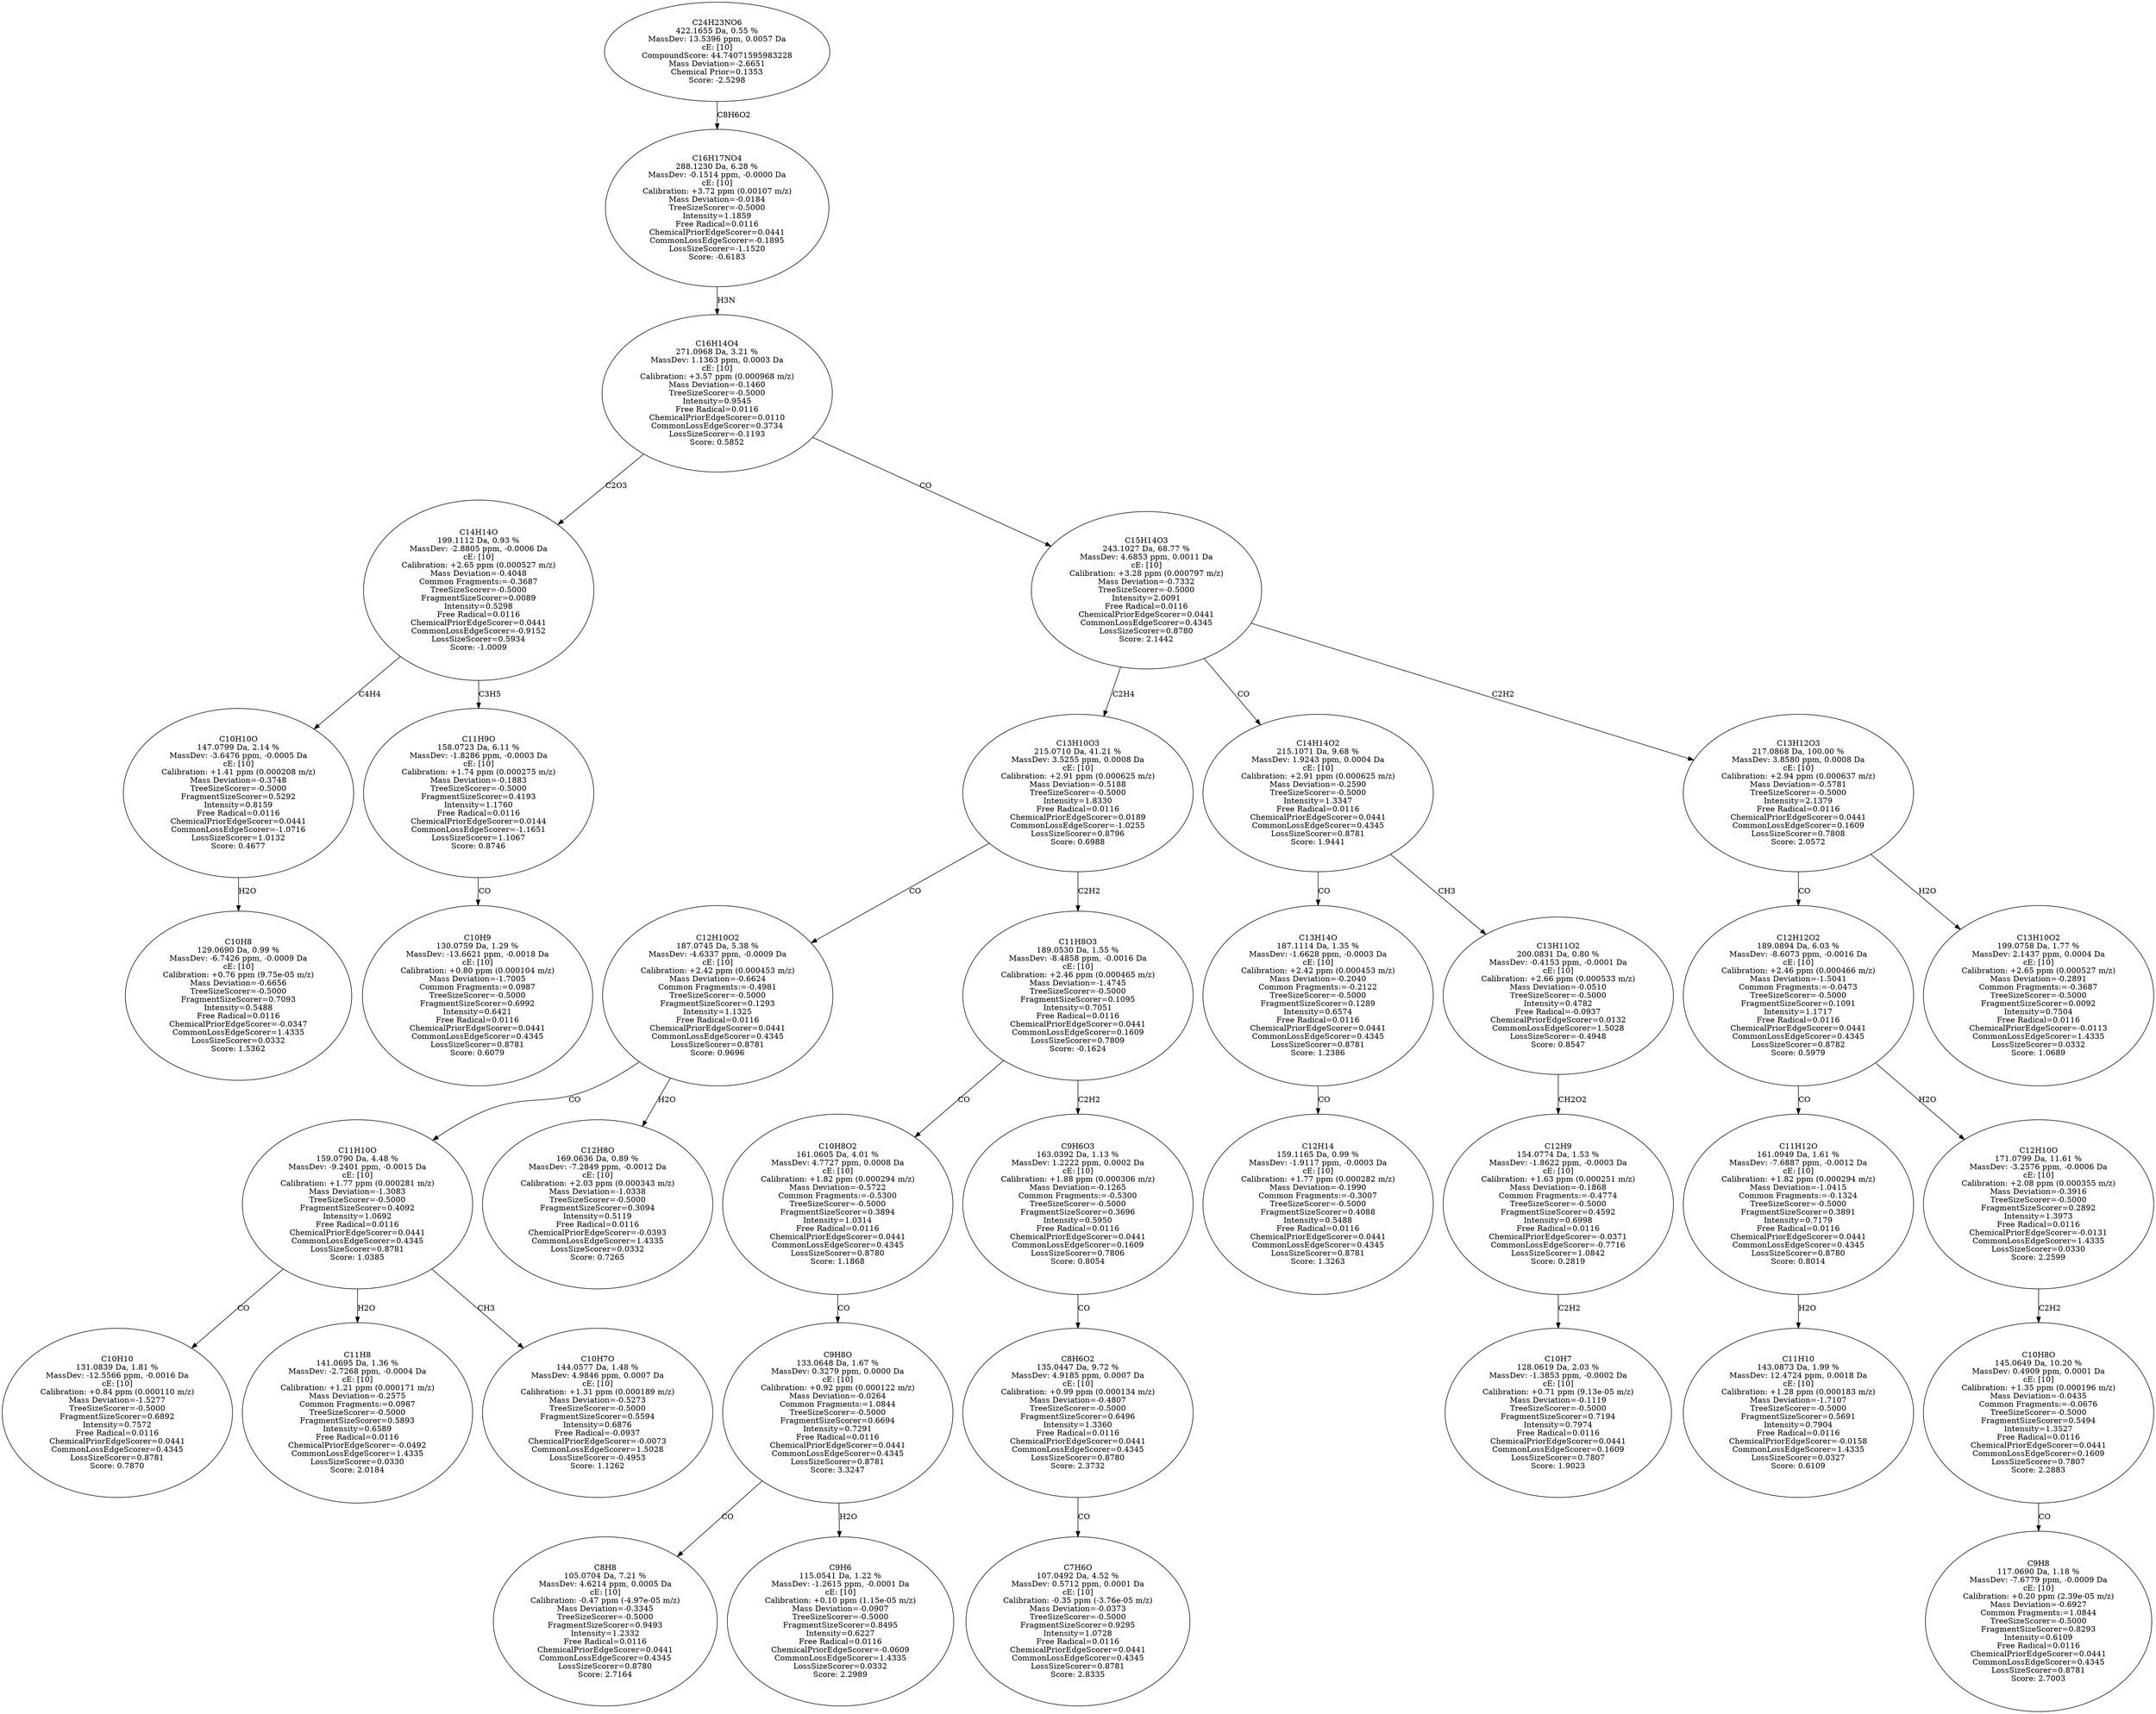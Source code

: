 strict digraph {
v1 [label="C10H8\n129.0690 Da, 0.99 %\nMassDev: -6.7426 ppm, -0.0009 Da\ncE: [10]\nCalibration: +0.76 ppm (9.75e-05 m/z)\nMass Deviation=-0.6656\nTreeSizeScorer=-0.5000\nFragmentSizeScorer=0.7093\nIntensity=0.5488\nFree Radical=0.0116\nChemicalPriorEdgeScorer=-0.0347\nCommonLossEdgeScorer=1.4335\nLossSizeScorer=0.0332\nScore: 1.5362"];
v2 [label="C10H10O\n147.0799 Da, 2.14 %\nMassDev: -3.6476 ppm, -0.0005 Da\ncE: [10]\nCalibration: +1.41 ppm (0.000208 m/z)\nMass Deviation=-0.3748\nTreeSizeScorer=-0.5000\nFragmentSizeScorer=0.5292\nIntensity=0.8159\nFree Radical=0.0116\nChemicalPriorEdgeScorer=0.0441\nCommonLossEdgeScorer=-1.0716\nLossSizeScorer=1.0132\nScore: 0.4677"];
v3 [label="C10H9\n130.0759 Da, 1.29 %\nMassDev: -13.6621 ppm, -0.0018 Da\ncE: [10]\nCalibration: +0.80 ppm (0.000104 m/z)\nMass Deviation=-1.7005\nCommon Fragments:=0.0987\nTreeSizeScorer=-0.5000\nFragmentSizeScorer=0.6992\nIntensity=0.6421\nFree Radical=0.0116\nChemicalPriorEdgeScorer=0.0441\nCommonLossEdgeScorer=0.4345\nLossSizeScorer=0.8781\nScore: 0.6079"];
v4 [label="C11H9O\n158.0723 Da, 6.11 %\nMassDev: -1.8286 ppm, -0.0003 Da\ncE: [10]\nCalibration: +1.74 ppm (0.000275 m/z)\nMass Deviation=-0.1883\nTreeSizeScorer=-0.5000\nFragmentSizeScorer=0.4193\nIntensity=1.1760\nFree Radical=0.0116\nChemicalPriorEdgeScorer=0.0144\nCommonLossEdgeScorer=-1.1651\nLossSizeScorer=1.1067\nScore: 0.8746"];
v5 [label="C14H14O\n199.1112 Da, 0.93 %\nMassDev: -2.8805 ppm, -0.0006 Da\ncE: [10]\nCalibration: +2.65 ppm (0.000527 m/z)\nMass Deviation=-0.4048\nCommon Fragments:=-0.3687\nTreeSizeScorer=-0.5000\nFragmentSizeScorer=0.0089\nIntensity=0.5298\nFree Radical=0.0116\nChemicalPriorEdgeScorer=0.0441\nCommonLossEdgeScorer=-0.9152\nLossSizeScorer=0.5934\nScore: -1.0009"];
v6 [label="C10H10\n131.0839 Da, 1.81 %\nMassDev: -12.5566 ppm, -0.0016 Da\ncE: [10]\nCalibration: +0.84 ppm (0.000110 m/z)\nMass Deviation=-1.5277\nTreeSizeScorer=-0.5000\nFragmentSizeScorer=0.6892\nIntensity=0.7572\nFree Radical=0.0116\nChemicalPriorEdgeScorer=0.0441\nCommonLossEdgeScorer=0.4345\nLossSizeScorer=0.8781\nScore: 0.7870"];
v7 [label="C11H8\n141.0695 Da, 1.36 %\nMassDev: -2.7268 ppm, -0.0004 Da\ncE: [10]\nCalibration: +1.21 ppm (0.000171 m/z)\nMass Deviation=-0.2575\nCommon Fragments:=0.0987\nTreeSizeScorer=-0.5000\nFragmentSizeScorer=0.5893\nIntensity=0.6589\nFree Radical=0.0116\nChemicalPriorEdgeScorer=-0.0492\nCommonLossEdgeScorer=1.4335\nLossSizeScorer=0.0330\nScore: 2.0184"];
v8 [label="C10H7O\n144.0577 Da, 1.48 %\nMassDev: 4.9846 ppm, 0.0007 Da\ncE: [10]\nCalibration: +1.31 ppm (0.000189 m/z)\nMass Deviation=-0.5273\nTreeSizeScorer=-0.5000\nFragmentSizeScorer=0.5594\nIntensity=0.6876\nFree Radical=-0.0937\nChemicalPriorEdgeScorer=-0.0073\nCommonLossEdgeScorer=1.5028\nLossSizeScorer=-0.4953\nScore: 1.1262"];
v9 [label="C11H10O\n159.0790 Da, 4.48 %\nMassDev: -9.2401 ppm, -0.0015 Da\ncE: [10]\nCalibration: +1.77 ppm (0.000281 m/z)\nMass Deviation=-1.3083\nTreeSizeScorer=-0.5000\nFragmentSizeScorer=0.4092\nIntensity=1.0692\nFree Radical=0.0116\nChemicalPriorEdgeScorer=0.0441\nCommonLossEdgeScorer=0.4345\nLossSizeScorer=0.8781\nScore: 1.0385"];
v10 [label="C12H8O\n169.0636 Da, 0.89 %\nMassDev: -7.2849 ppm, -0.0012 Da\ncE: [10]\nCalibration: +2.03 ppm (0.000343 m/z)\nMass Deviation=-1.0338\nTreeSizeScorer=-0.5000\nFragmentSizeScorer=0.3094\nIntensity=0.5119\nFree Radical=0.0116\nChemicalPriorEdgeScorer=-0.0393\nCommonLossEdgeScorer=1.4335\nLossSizeScorer=0.0332\nScore: 0.7265"];
v11 [label="C12H10O2\n187.0745 Da, 5.38 %\nMassDev: -4.6337 ppm, -0.0009 Da\ncE: [10]\nCalibration: +2.42 ppm (0.000453 m/z)\nMass Deviation=-0.6624\nCommon Fragments:=-0.4981\nTreeSizeScorer=-0.5000\nFragmentSizeScorer=0.1293\nIntensity=1.1325\nFree Radical=0.0116\nChemicalPriorEdgeScorer=0.0441\nCommonLossEdgeScorer=0.4345\nLossSizeScorer=0.8781\nScore: 0.9696"];
v12 [label="C8H8\n105.0704 Da, 7.21 %\nMassDev: 4.6214 ppm, 0.0005 Da\ncE: [10]\nCalibration: -0.47 ppm (-4.97e-05 m/z)\nMass Deviation=-0.3345\nTreeSizeScorer=-0.5000\nFragmentSizeScorer=0.9493\nIntensity=1.2332\nFree Radical=0.0116\nChemicalPriorEdgeScorer=0.0441\nCommonLossEdgeScorer=0.4345\nLossSizeScorer=0.8780\nScore: 2.7164"];
v13 [label="C9H6\n115.0541 Da, 1.22 %\nMassDev: -1.2615 ppm, -0.0001 Da\ncE: [10]\nCalibration: +0.10 ppm (1.15e-05 m/z)\nMass Deviation=-0.0907\nTreeSizeScorer=-0.5000\nFragmentSizeScorer=0.8495\nIntensity=0.6227\nFree Radical=0.0116\nChemicalPriorEdgeScorer=-0.0609\nCommonLossEdgeScorer=1.4335\nLossSizeScorer=0.0332\nScore: 2.2989"];
v14 [label="C9H8O\n133.0648 Da, 1.67 %\nMassDev: 0.3279 ppm, 0.0000 Da\ncE: [10]\nCalibration: +0.92 ppm (0.000122 m/z)\nMass Deviation=-0.0264\nCommon Fragments:=1.0844\nTreeSizeScorer=-0.5000\nFragmentSizeScorer=0.6694\nIntensity=0.7291\nFree Radical=0.0116\nChemicalPriorEdgeScorer=0.0441\nCommonLossEdgeScorer=0.4345\nLossSizeScorer=0.8781\nScore: 3.3247"];
v15 [label="C10H8O2\n161.0605 Da, 4.01 %\nMassDev: 4.7727 ppm, 0.0008 Da\ncE: [10]\nCalibration: +1.82 ppm (0.000294 m/z)\nMass Deviation=-0.5722\nCommon Fragments:=-0.5300\nTreeSizeScorer=-0.5000\nFragmentSizeScorer=0.3894\nIntensity=1.0314\nFree Radical=0.0116\nChemicalPriorEdgeScorer=0.0441\nCommonLossEdgeScorer=0.4345\nLossSizeScorer=0.8780\nScore: 1.1868"];
v16 [label="C7H6O\n107.0492 Da, 4.52 %\nMassDev: 0.5712 ppm, 0.0001 Da\ncE: [10]\nCalibration: -0.35 ppm (-3.76e-05 m/z)\nMass Deviation=-0.0373\nTreeSizeScorer=-0.5000\nFragmentSizeScorer=0.9295\nIntensity=1.0728\nFree Radical=0.0116\nChemicalPriorEdgeScorer=0.0441\nCommonLossEdgeScorer=0.4345\nLossSizeScorer=0.8781\nScore: 2.8335"];
v17 [label="C8H6O2\n135.0447 Da, 9.72 %\nMassDev: 4.9185 ppm, 0.0007 Da\ncE: [10]\nCalibration: +0.99 ppm (0.000134 m/z)\nMass Deviation=-0.4807\nTreeSizeScorer=-0.5000\nFragmentSizeScorer=0.6496\nIntensity=1.3360\nFree Radical=0.0116\nChemicalPriorEdgeScorer=0.0441\nCommonLossEdgeScorer=0.4345\nLossSizeScorer=0.8780\nScore: 2.3732"];
v18 [label="C9H6O3\n163.0392 Da, 1.13 %\nMassDev: 1.2222 ppm, 0.0002 Da\ncE: [10]\nCalibration: +1.88 ppm (0.000306 m/z)\nMass Deviation=-0.1265\nCommon Fragments:=-0.5300\nTreeSizeScorer=-0.5000\nFragmentSizeScorer=0.3696\nIntensity=0.5950\nFree Radical=0.0116\nChemicalPriorEdgeScorer=0.0441\nCommonLossEdgeScorer=0.1609\nLossSizeScorer=0.7806\nScore: 0.8054"];
v19 [label="C11H8O3\n189.0530 Da, 1.55 %\nMassDev: -8.4858 ppm, -0.0016 Da\ncE: [10]\nCalibration: +2.46 ppm (0.000465 m/z)\nMass Deviation=-1.4745\nTreeSizeScorer=-0.5000\nFragmentSizeScorer=0.1095\nIntensity=0.7051\nFree Radical=0.0116\nChemicalPriorEdgeScorer=0.0441\nCommonLossEdgeScorer=0.1609\nLossSizeScorer=0.7809\nScore: -0.1624"];
v20 [label="C13H10O3\n215.0710 Da, 41.21 %\nMassDev: 3.5255 ppm, 0.0008 Da\ncE: [10]\nCalibration: +2.91 ppm (0.000625 m/z)\nMass Deviation=-0.5188\nTreeSizeScorer=-0.5000\nIntensity=1.8330\nFree Radical=0.0116\nChemicalPriorEdgeScorer=0.0189\nCommonLossEdgeScorer=-1.0255\nLossSizeScorer=0.8796\nScore: 0.6988"];
v21 [label="C12H14\n159.1165 Da, 0.99 %\nMassDev: -1.9117 ppm, -0.0003 Da\ncE: [10]\nCalibration: +1.77 ppm (0.000282 m/z)\nMass Deviation=-0.1990\nCommon Fragments:=-0.3007\nTreeSizeScorer=-0.5000\nFragmentSizeScorer=0.4088\nIntensity=0.5488\nFree Radical=0.0116\nChemicalPriorEdgeScorer=0.0441\nCommonLossEdgeScorer=0.4345\nLossSizeScorer=0.8781\nScore: 1.3263"];
v22 [label="C13H14O\n187.1114 Da, 1.35 %\nMassDev: -1.6628 ppm, -0.0003 Da\ncE: [10]\nCalibration: +2.42 ppm (0.000453 m/z)\nMass Deviation=-0.2040\nCommon Fragments:=-0.2122\nTreeSizeScorer=-0.5000\nFragmentSizeScorer=0.1289\nIntensity=0.6574\nFree Radical=0.0116\nChemicalPriorEdgeScorer=0.0441\nCommonLossEdgeScorer=0.4345\nLossSizeScorer=0.8781\nScore: 1.2386"];
v23 [label="C10H7\n128.0619 Da, 2.03 %\nMassDev: -1.3853 ppm, -0.0002 Da\ncE: [10]\nCalibration: +0.71 ppm (9.13e-05 m/z)\nMass Deviation=-0.1119\nTreeSizeScorer=-0.5000\nFragmentSizeScorer=0.7194\nIntensity=0.7974\nFree Radical=0.0116\nChemicalPriorEdgeScorer=0.0441\nCommonLossEdgeScorer=0.1609\nLossSizeScorer=0.7807\nScore: 1.9023"];
v24 [label="C12H9\n154.0774 Da, 1.53 %\nMassDev: -1.8622 ppm, -0.0003 Da\ncE: [10]\nCalibration: +1.63 ppm (0.000251 m/z)\nMass Deviation=-0.1868\nCommon Fragments:=-0.4774\nTreeSizeScorer=-0.5000\nFragmentSizeScorer=0.4592\nIntensity=0.6998\nFree Radical=0.0116\nChemicalPriorEdgeScorer=-0.0371\nCommonLossEdgeScorer=-0.7716\nLossSizeScorer=1.0842\nScore: 0.2819"];
v25 [label="C13H11O2\n200.0831 Da, 0.80 %\nMassDev: -0.4153 ppm, -0.0001 Da\ncE: [10]\nCalibration: +2.66 ppm (0.000533 m/z)\nMass Deviation=-0.0510\nTreeSizeScorer=-0.5000\nIntensity=0.4782\nFree Radical=-0.0937\nChemicalPriorEdgeScorer=0.0132\nCommonLossEdgeScorer=1.5028\nLossSizeScorer=-0.4948\nScore: 0.8547"];
v26 [label="C14H14O2\n215.1071 Da, 9.68 %\nMassDev: 1.9243 ppm, 0.0004 Da\ncE: [10]\nCalibration: +2.91 ppm (0.000625 m/z)\nMass Deviation=-0.2590\nTreeSizeScorer=-0.5000\nIntensity=1.3347\nFree Radical=0.0116\nChemicalPriorEdgeScorer=0.0441\nCommonLossEdgeScorer=0.4345\nLossSizeScorer=0.8781\nScore: 1.9441"];
v27 [label="C11H10\n143.0873 Da, 1.99 %\nMassDev: 12.4724 ppm, 0.0018 Da\ncE: [10]\nCalibration: +1.28 ppm (0.000183 m/z)\nMass Deviation=-1.7107\nTreeSizeScorer=-0.5000\nFragmentSizeScorer=0.5691\nIntensity=0.7904\nFree Radical=0.0116\nChemicalPriorEdgeScorer=-0.0158\nCommonLossEdgeScorer=1.4335\nLossSizeScorer=0.0327\nScore: 0.6109"];
v28 [label="C11H12O\n161.0949 Da, 1.61 %\nMassDev: -7.6887 ppm, -0.0012 Da\ncE: [10]\nCalibration: +1.82 ppm (0.000294 m/z)\nMass Deviation=-1.0415\nCommon Fragments:=-0.1324\nTreeSizeScorer=-0.5000\nFragmentSizeScorer=0.3891\nIntensity=0.7179\nFree Radical=0.0116\nChemicalPriorEdgeScorer=0.0441\nCommonLossEdgeScorer=0.4345\nLossSizeScorer=0.8780\nScore: 0.8014"];
v29 [label="C9H8\n117.0690 Da, 1.18 %\nMassDev: -7.6779 ppm, -0.0009 Da\ncE: [10]\nCalibration: +0.20 ppm (2.39e-05 m/z)\nMass Deviation=-0.6927\nCommon Fragments:=1.0844\nTreeSizeScorer=-0.5000\nFragmentSizeScorer=0.8293\nIntensity=0.6109\nFree Radical=0.0116\nChemicalPriorEdgeScorer=0.0441\nCommonLossEdgeScorer=0.4345\nLossSizeScorer=0.8781\nScore: 2.7003"];
v30 [label="C10H8O\n145.0649 Da, 10.20 %\nMassDev: 0.4909 ppm, 0.0001 Da\ncE: [10]\nCalibration: +1.35 ppm (0.000196 m/z)\nMass Deviation=-0.0435\nCommon Fragments:=-0.0676\nTreeSizeScorer=-0.5000\nFragmentSizeScorer=0.5494\nIntensity=1.3527\nFree Radical=0.0116\nChemicalPriorEdgeScorer=0.0441\nCommonLossEdgeScorer=0.1609\nLossSizeScorer=0.7807\nScore: 2.2883"];
v31 [label="C12H10O\n171.0799 Da, 11.61 %\nMassDev: -3.2576 ppm, -0.0006 Da\ncE: [10]\nCalibration: +2.08 ppm (0.000355 m/z)\nMass Deviation=-0.3916\nTreeSizeScorer=-0.5000\nFragmentSizeScorer=0.2892\nIntensity=1.3973\nFree Radical=0.0116\nChemicalPriorEdgeScorer=-0.0131\nCommonLossEdgeScorer=1.4335\nLossSizeScorer=0.0330\nScore: 2.2599"];
v32 [label="C12H12O2\n189.0894 Da, 6.03 %\nMassDev: -8.6073 ppm, -0.0016 Da\ncE: [10]\nCalibration: +2.46 ppm (0.000466 m/z)\nMass Deviation=-1.5041\nCommon Fragments:=-0.0473\nTreeSizeScorer=-0.5000\nFragmentSizeScorer=0.1091\nIntensity=1.1717\nFree Radical=0.0116\nChemicalPriorEdgeScorer=0.0441\nCommonLossEdgeScorer=0.4345\nLossSizeScorer=0.8782\nScore: 0.5979"];
v33 [label="C13H10O2\n199.0758 Da, 1.77 %\nMassDev: 2.1437 ppm, 0.0004 Da\ncE: [10]\nCalibration: +2.65 ppm (0.000527 m/z)\nMass Deviation=-0.2891\nCommon Fragments:=-0.3687\nTreeSizeScorer=-0.5000\nFragmentSizeScorer=0.0092\nIntensity=0.7504\nFree Radical=0.0116\nChemicalPriorEdgeScorer=-0.0113\nCommonLossEdgeScorer=1.4335\nLossSizeScorer=0.0332\nScore: 1.0689"];
v34 [label="C13H12O3\n217.0868 Da, 100.00 %\nMassDev: 3.8580 ppm, 0.0008 Da\ncE: [10]\nCalibration: +2.94 ppm (0.000637 m/z)\nMass Deviation=-0.5781\nTreeSizeScorer=-0.5000\nIntensity=2.1379\nFree Radical=0.0116\nChemicalPriorEdgeScorer=0.0441\nCommonLossEdgeScorer=0.1609\nLossSizeScorer=0.7808\nScore: 2.0572"];
v35 [label="C15H14O3\n243.1027 Da, 68.77 %\nMassDev: 4.6853 ppm, 0.0011 Da\ncE: [10]\nCalibration: +3.28 ppm (0.000797 m/z)\nMass Deviation=-0.7332\nTreeSizeScorer=-0.5000\nIntensity=2.0091\nFree Radical=0.0116\nChemicalPriorEdgeScorer=0.0441\nCommonLossEdgeScorer=0.4345\nLossSizeScorer=0.8780\nScore: 2.1442"];
v36 [label="C16H14O4\n271.0968 Da, 3.21 %\nMassDev: 1.1363 ppm, 0.0003 Da\ncE: [10]\nCalibration: +3.57 ppm (0.000968 m/z)\nMass Deviation=-0.1460\nTreeSizeScorer=-0.5000\nIntensity=0.9545\nFree Radical=0.0116\nChemicalPriorEdgeScorer=0.0110\nCommonLossEdgeScorer=0.3734\nLossSizeScorer=-0.1193\nScore: 0.5852"];
v37 [label="C16H17NO4\n288.1230 Da, 6.28 %\nMassDev: -0.1514 ppm, -0.0000 Da\ncE: [10]\nCalibration: +3.72 ppm (0.00107 m/z)\nMass Deviation=-0.0184\nTreeSizeScorer=-0.5000\nIntensity=1.1859\nFree Radical=0.0116\nChemicalPriorEdgeScorer=0.0441\nCommonLossEdgeScorer=-0.1895\nLossSizeScorer=-1.1520\nScore: -0.6183"];
v38 [label="C24H23NO6\n422.1655 Da, 0.55 %\nMassDev: 13.5396 ppm, 0.0057 Da\ncE: [10]\nCompoundScore: 44.74071595983228\nMass Deviation=-2.6651\nChemical Prior=0.1353\nScore: -2.5298"];
v2 -> v1 [label="H2O"];
v5 -> v2 [label="C4H4"];
v4 -> v3 [label="CO"];
v5 -> v4 [label="C3H5"];
v36 -> v5 [label="C2O3"];
v9 -> v6 [label="CO"];
v9 -> v7 [label="H2O"];
v9 -> v8 [label="CH3"];
v11 -> v9 [label="CO"];
v11 -> v10 [label="H2O"];
v20 -> v11 [label="CO"];
v14 -> v12 [label="CO"];
v14 -> v13 [label="H2O"];
v15 -> v14 [label="CO"];
v19 -> v15 [label="CO"];
v17 -> v16 [label="CO"];
v18 -> v17 [label="CO"];
v19 -> v18 [label="C2H2"];
v20 -> v19 [label="C2H2"];
v35 -> v20 [label="C2H4"];
v22 -> v21 [label="CO"];
v26 -> v22 [label="CO"];
v24 -> v23 [label="C2H2"];
v25 -> v24 [label="CH2O2"];
v26 -> v25 [label="CH3"];
v35 -> v26 [label="CO"];
v28 -> v27 [label="H2O"];
v32 -> v28 [label="CO"];
v30 -> v29 [label="CO"];
v31 -> v30 [label="C2H2"];
v32 -> v31 [label="H2O"];
v34 -> v32 [label="CO"];
v34 -> v33 [label="H2O"];
v35 -> v34 [label="C2H2"];
v36 -> v35 [label="CO"];
v37 -> v36 [label="H3N"];
v38 -> v37 [label="C8H6O2"];
}